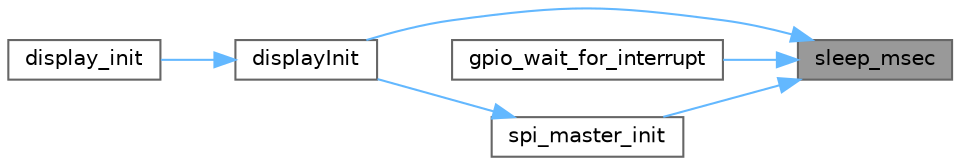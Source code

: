 digraph "sleep_msec"
{
 // LATEX_PDF_SIZE
  bgcolor="transparent";
  edge [fontname=Helvetica,fontsize=10,labelfontname=Helvetica,labelfontsize=10];
  node [fontname=Helvetica,fontsize=10,shape=box,height=0.2,width=0.4];
  rankdir="RL";
  Node1 [id="Node000001",label="sleep_msec",height=0.2,width=0.4,color="gray40", fillcolor="grey60", style="filled", fontcolor="black",tooltip="Wait for msec milliseconds."];
  Node1 -> Node2 [id="edge1_Node000001_Node000002",dir="back",color="steelblue1",style="solid",tooltip=" "];
  Node2 [id="Node000002",label="displayInit",height=0.2,width=0.4,color="grey40", fillcolor="white", style="filled",URL="$display_8c.html#a0b45648ee09abc34633a3e826fba639a",tooltip=" "];
  Node2 -> Node3 [id="edge2_Node000002_Node000003",dir="back",color="steelblue1",style="solid",tooltip=" "];
  Node3 [id="Node000003",label="display_init",height=0.2,width=0.4,color="grey40", fillcolor="white", style="filled",URL="$group__DISPLAY.html#ga63290b40f423efdea8918393f7dad591",tooltip="Initialize the display display."];
  Node1 -> Node4 [id="edge3_Node000001_Node000004",dir="back",color="steelblue1",style="solid",tooltip=" "];
  Node4 [id="Node000004",label="gpio_wait_for_interrupt",height=0.2,width=0.4,color="grey40", fillcolor="white", style="filled",URL="$group__INTERRUPTS.html#gae80921f9b382be7e8733167906529103",tooltip="Waits untill an interrupt occurs on the specified pin or if the value of pin is larger than 63,..."];
  Node1 -> Node5 [id="edge4_Node000001_Node000005",dir="back",color="steelblue1",style="solid",tooltip=" "];
  Node5 [id="Node000005",label="spi_master_init",height=0.2,width=0.4,color="grey40", fillcolor="white", style="filled",URL="$display_8c.html#a1896cc8b3dbceaf375a73e39b3779734",tooltip=" "];
  Node5 -> Node2 [id="edge5_Node000005_Node000002",dir="back",color="steelblue1",style="solid",tooltip=" "];
}
